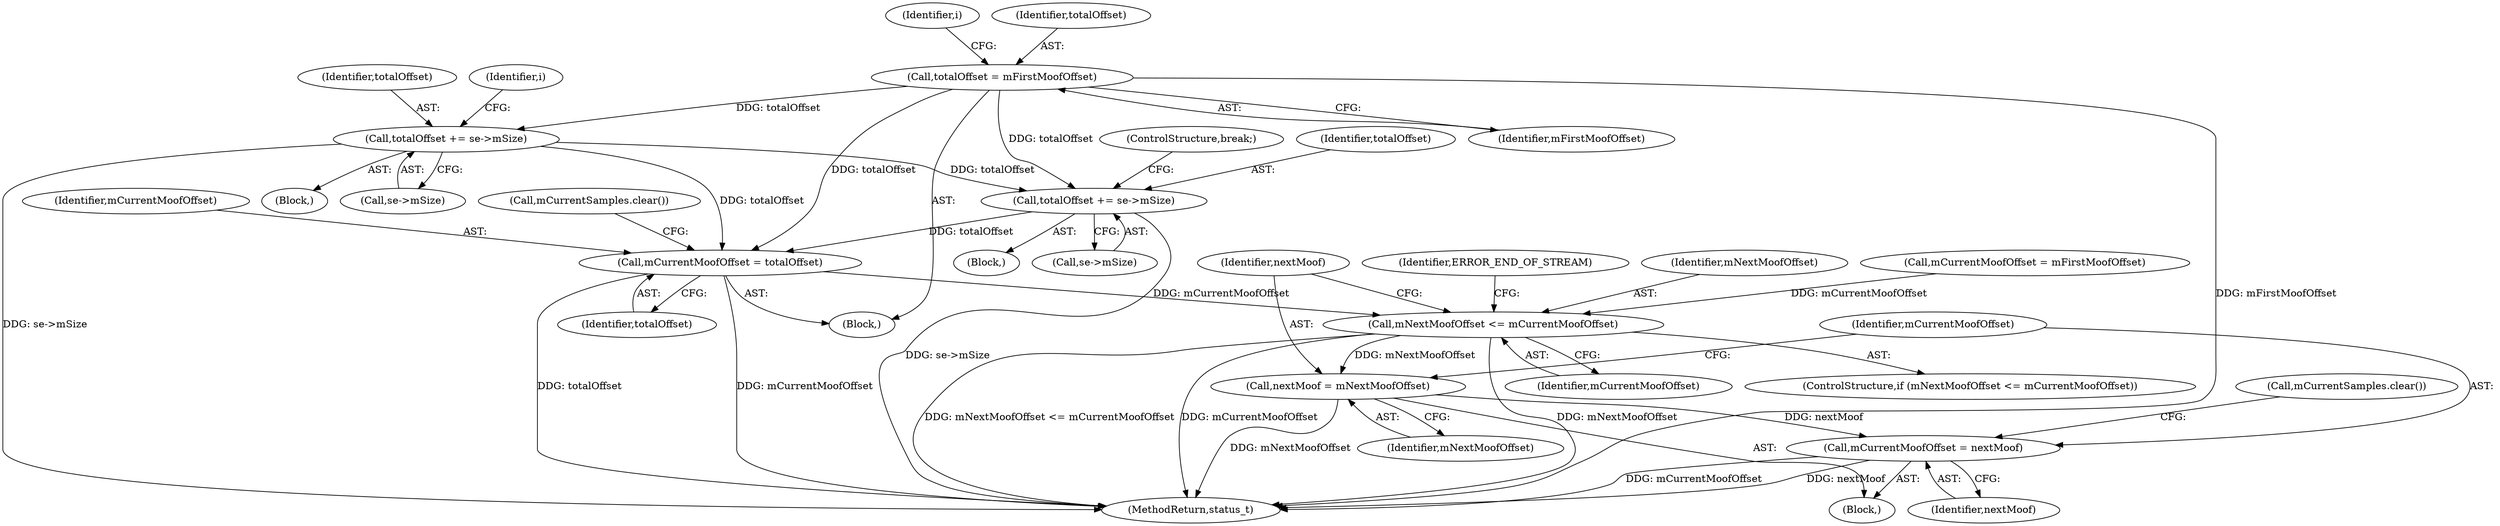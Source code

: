 digraph "0_Android_d48f0f145f8f0f4472bc0af668ac9a8bce44ba9b@pointer" {
"1000215" [label="(Call,totalOffset += se->mSize)"];
"1000144" [label="(Call,totalOffset = mFirstMoofOffset)"];
"1000204" [label="(Call,totalOffset += se->mSize)"];
"1000220" [label="(Call,mCurrentMoofOffset = totalOffset)"];
"1000293" [label="(Call,mNextMoofOffset <= mCurrentMoofOffset)"];
"1000300" [label="(Call,nextMoof = mNextMoofOffset)"];
"1000303" [label="(Call,mCurrentMoofOffset = nextMoof)"];
"1000303" [label="(Call,mCurrentMoofOffset = nextMoof)"];
"1000302" [label="(Identifier,mNextMoofOffset)"];
"1000300" [label="(Call,nextMoof = mNextMoofOffset)"];
"1000157" [label="(Block,)"];
"1000830" [label="(MethodReturn,status_t)"];
"1000216" [label="(Identifier,totalOffset)"];
"1000298" [label="(Identifier,ERROR_END_OF_STREAM)"];
"1000304" [label="(Identifier,mCurrentMoofOffset)"];
"1000305" [label="(Identifier,nextMoof)"];
"1000198" [label="(Block,)"];
"1000150" [label="(Identifier,i)"];
"1000291" [label="(Block,)"];
"1000222" [label="(Identifier,totalOffset)"];
"1000306" [label="(Call,mCurrentSamples.clear())"];
"1000221" [label="(Identifier,mCurrentMoofOffset)"];
"1000156" [label="(Identifier,i)"];
"1000209" [label="(ControlStructure,break;)"];
"1000204" [label="(Call,totalOffset += se->mSize)"];
"1000144" [label="(Call,totalOffset = mFirstMoofOffset)"];
"1000206" [label="(Call,se->mSize)"];
"1000293" [label="(Call,mNextMoofOffset <= mCurrentMoofOffset)"];
"1000301" [label="(Identifier,nextMoof)"];
"1000215" [label="(Call,totalOffset += se->mSize)"];
"1000220" [label="(Call,mCurrentMoofOffset = totalOffset)"];
"1000294" [label="(Identifier,mNextMoofOffset)"];
"1000223" [label="(Call,mCurrentSamples.clear())"];
"1000233" [label="(Call,mCurrentMoofOffset = mFirstMoofOffset)"];
"1000138" [label="(Block,)"];
"1000146" [label="(Identifier,mFirstMoofOffset)"];
"1000292" [label="(ControlStructure,if (mNextMoofOffset <= mCurrentMoofOffset))"];
"1000295" [label="(Identifier,mCurrentMoofOffset)"];
"1000217" [label="(Call,se->mSize)"];
"1000205" [label="(Identifier,totalOffset)"];
"1000145" [label="(Identifier,totalOffset)"];
"1000215" -> "1000157"  [label="AST: "];
"1000215" -> "1000217"  [label="CFG: "];
"1000216" -> "1000215"  [label="AST: "];
"1000217" -> "1000215"  [label="AST: "];
"1000156" -> "1000215"  [label="CFG: "];
"1000215" -> "1000830"  [label="DDG: se->mSize"];
"1000215" -> "1000204"  [label="DDG: totalOffset"];
"1000144" -> "1000215"  [label="DDG: totalOffset"];
"1000215" -> "1000220"  [label="DDG: totalOffset"];
"1000144" -> "1000138"  [label="AST: "];
"1000144" -> "1000146"  [label="CFG: "];
"1000145" -> "1000144"  [label="AST: "];
"1000146" -> "1000144"  [label="AST: "];
"1000150" -> "1000144"  [label="CFG: "];
"1000144" -> "1000830"  [label="DDG: mFirstMoofOffset"];
"1000144" -> "1000204"  [label="DDG: totalOffset"];
"1000144" -> "1000220"  [label="DDG: totalOffset"];
"1000204" -> "1000198"  [label="AST: "];
"1000204" -> "1000206"  [label="CFG: "];
"1000205" -> "1000204"  [label="AST: "];
"1000206" -> "1000204"  [label="AST: "];
"1000209" -> "1000204"  [label="CFG: "];
"1000204" -> "1000830"  [label="DDG: se->mSize"];
"1000204" -> "1000220"  [label="DDG: totalOffset"];
"1000220" -> "1000138"  [label="AST: "];
"1000220" -> "1000222"  [label="CFG: "];
"1000221" -> "1000220"  [label="AST: "];
"1000222" -> "1000220"  [label="AST: "];
"1000223" -> "1000220"  [label="CFG: "];
"1000220" -> "1000830"  [label="DDG: mCurrentMoofOffset"];
"1000220" -> "1000830"  [label="DDG: totalOffset"];
"1000220" -> "1000293"  [label="DDG: mCurrentMoofOffset"];
"1000293" -> "1000292"  [label="AST: "];
"1000293" -> "1000295"  [label="CFG: "];
"1000294" -> "1000293"  [label="AST: "];
"1000295" -> "1000293"  [label="AST: "];
"1000298" -> "1000293"  [label="CFG: "];
"1000301" -> "1000293"  [label="CFG: "];
"1000293" -> "1000830"  [label="DDG: mNextMoofOffset"];
"1000293" -> "1000830"  [label="DDG: mNextMoofOffset <= mCurrentMoofOffset"];
"1000293" -> "1000830"  [label="DDG: mCurrentMoofOffset"];
"1000233" -> "1000293"  [label="DDG: mCurrentMoofOffset"];
"1000293" -> "1000300"  [label="DDG: mNextMoofOffset"];
"1000300" -> "1000291"  [label="AST: "];
"1000300" -> "1000302"  [label="CFG: "];
"1000301" -> "1000300"  [label="AST: "];
"1000302" -> "1000300"  [label="AST: "];
"1000304" -> "1000300"  [label="CFG: "];
"1000300" -> "1000830"  [label="DDG: mNextMoofOffset"];
"1000300" -> "1000303"  [label="DDG: nextMoof"];
"1000303" -> "1000291"  [label="AST: "];
"1000303" -> "1000305"  [label="CFG: "];
"1000304" -> "1000303"  [label="AST: "];
"1000305" -> "1000303"  [label="AST: "];
"1000306" -> "1000303"  [label="CFG: "];
"1000303" -> "1000830"  [label="DDG: mCurrentMoofOffset"];
"1000303" -> "1000830"  [label="DDG: nextMoof"];
}
